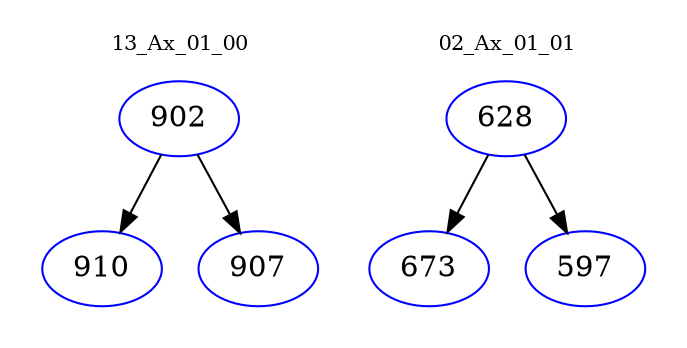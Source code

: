 digraph{
subgraph cluster_0 {
color = white
label = "13_Ax_01_00";
fontsize=10;
T0_902 [label="902", color="blue"]
T0_902 -> T0_910 [color="black"]
T0_910 [label="910", color="blue"]
T0_902 -> T0_907 [color="black"]
T0_907 [label="907", color="blue"]
}
subgraph cluster_1 {
color = white
label = "02_Ax_01_01";
fontsize=10;
T1_628 [label="628", color="blue"]
T1_628 -> T1_673 [color="black"]
T1_673 [label="673", color="blue"]
T1_628 -> T1_597 [color="black"]
T1_597 [label="597", color="blue"]
}
}
